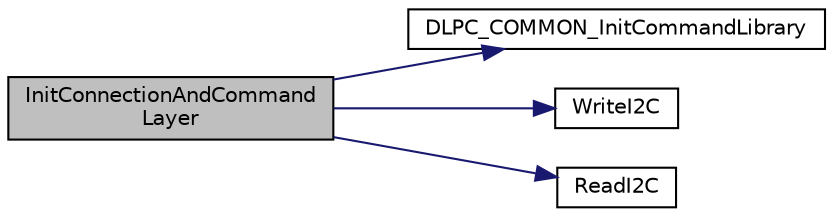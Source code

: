 digraph "InitConnectionAndCommandLayer"
{
 // INTERACTIVE_SVG=YES
  edge [fontname="Helvetica",fontsize="10",labelfontname="Helvetica",labelfontsize="10"];
  node [fontname="Helvetica",fontsize="10",shape=record];
  rankdir="LR";
  Node1 [label="InitConnectionAndCommand\lLayer",height=0.2,width=0.4,color="black", fillcolor="grey75", style="filled", fontcolor="black"];
  Node1 -> Node2 [color="midnightblue",fontsize="10",style="solid",fontname="Helvetica"];
  Node2 [label="DLPC_COMMON_InitCommandLibrary",height=0.2,width=0.4,color="black", fillcolor="white", style="filled",URL="$dlpc__common_8c.html#ad2a9c5491fe7a729048bb8407212ae29"];
  Node1 -> Node3 [color="midnightblue",fontsize="10",style="solid",fontname="Helvetica"];
  Node3 [label="WriteI2C",height=0.2,width=0.4,color="black", fillcolor="white", style="filled",URL="$dlpc347x__dual__samples_8c.html#ae52deebf2c7abb60ec8b43d3cdac8129"];
  Node1 -> Node4 [color="midnightblue",fontsize="10",style="solid",fontname="Helvetica"];
  Node4 [label="ReadI2C",height=0.2,width=0.4,color="black", fillcolor="white", style="filled",URL="$dlpc347x__dual__samples_8c.html#a15ed770b9a721168fdc5f0eae1c112ec"];
}
